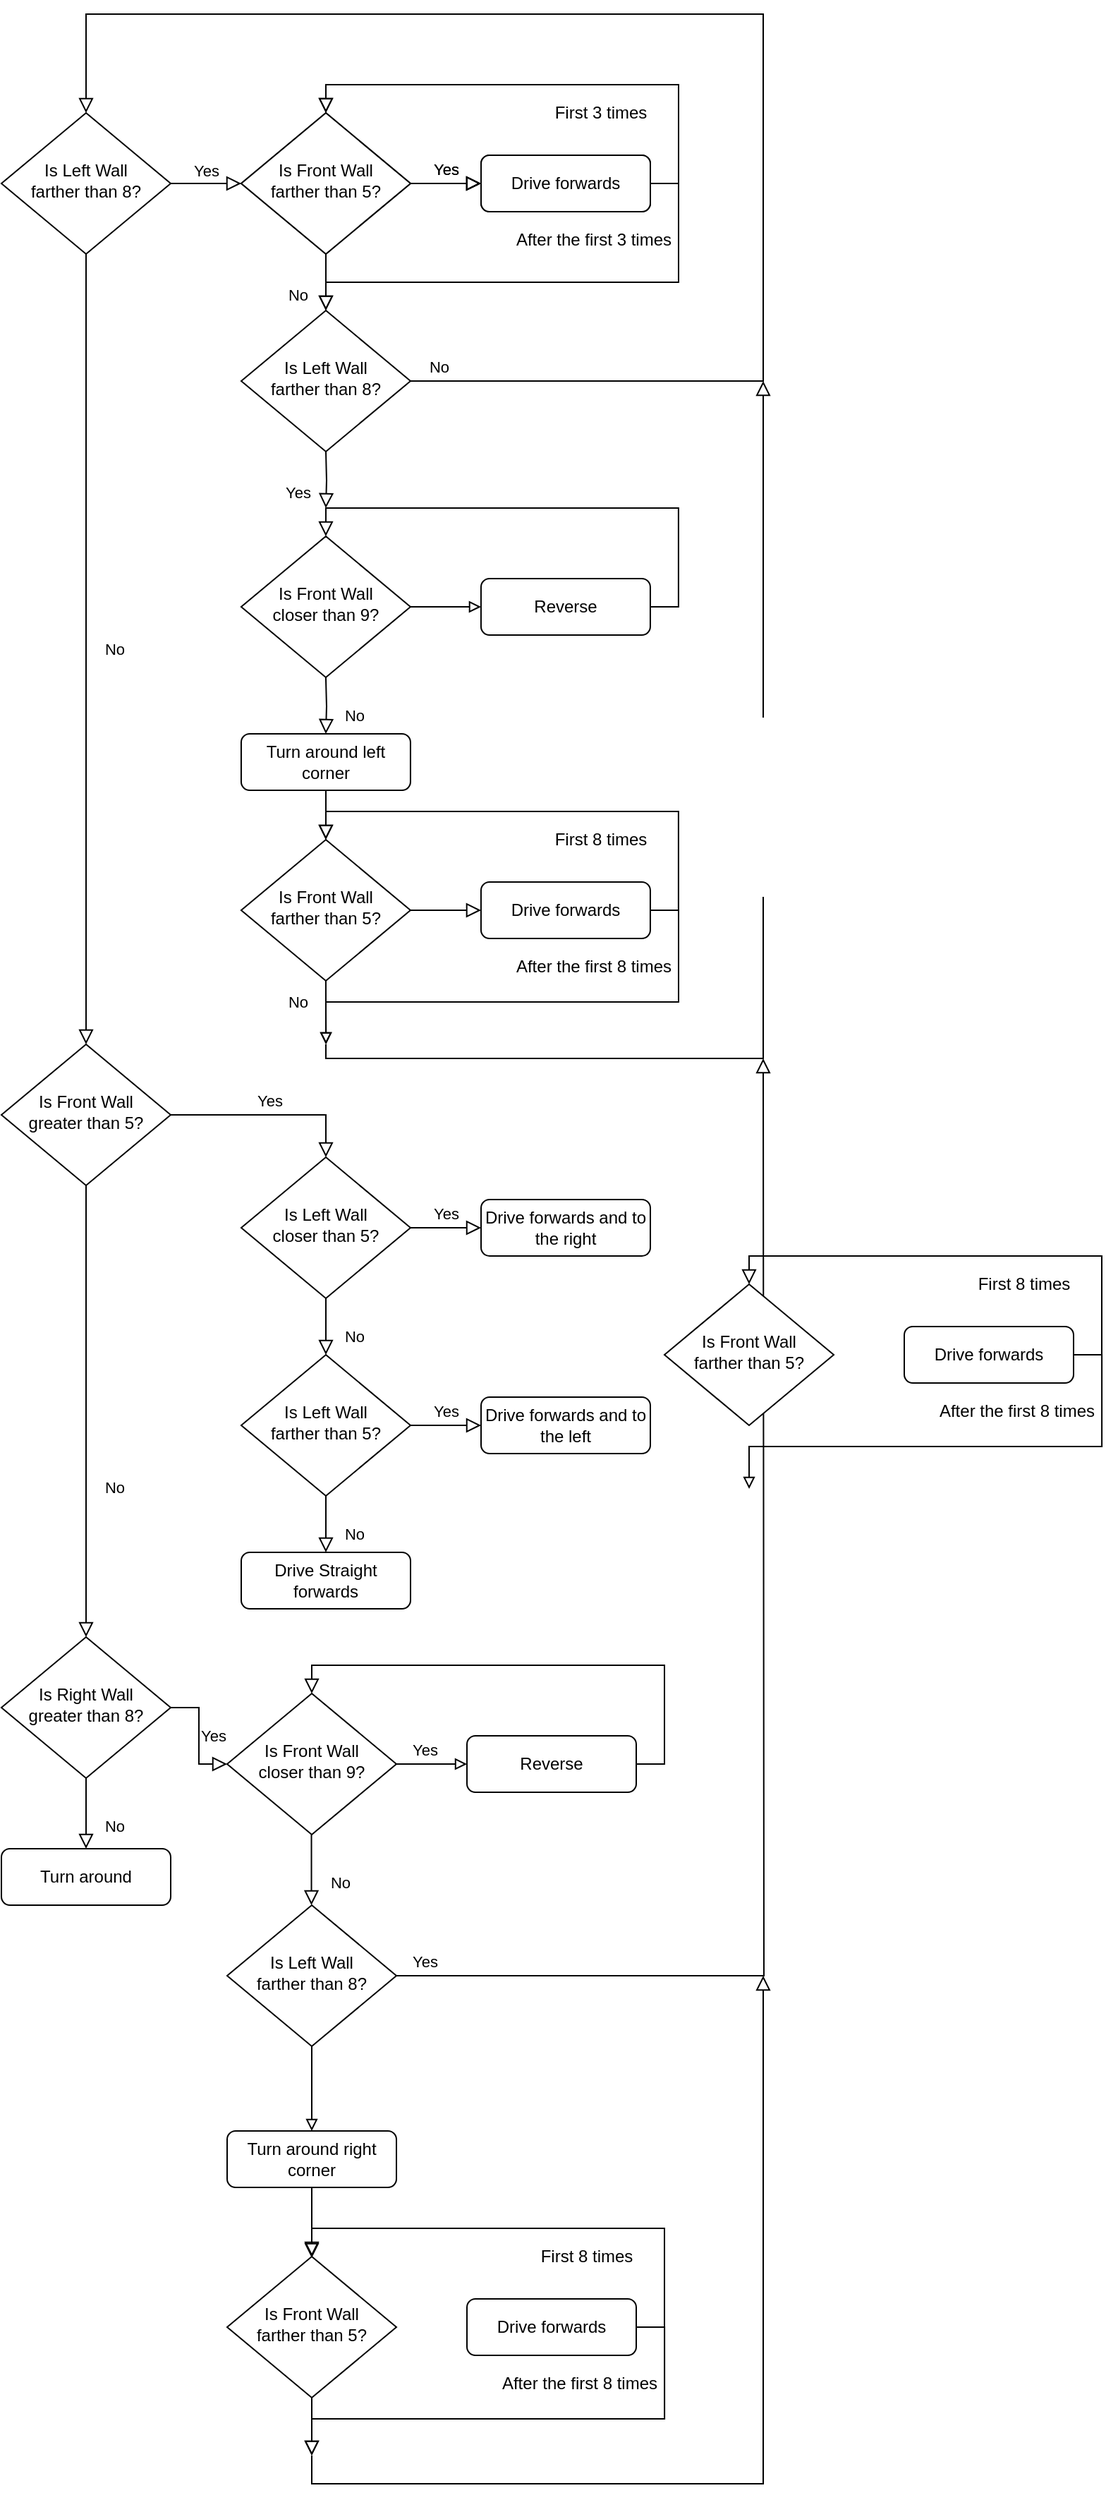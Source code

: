 <mxfile version="13.10.3" type="github">
  <diagram id="C5RBs43oDa-KdzZeNtuy" name="Page-1">
    <mxGraphModel dx="2370" dy="1333" grid="1" gridSize="10" guides="1" tooltips="1" connect="1" arrows="1" fold="1" page="1" pageScale="1" pageWidth="827" pageHeight="1169" math="0" shadow="0">
      <root>
        <mxCell id="WIyWlLk6GJQsqaUBKTNV-0" />
        <mxCell id="WIyWlLk6GJQsqaUBKTNV-1" parent="WIyWlLk6GJQsqaUBKTNV-0" />
        <mxCell id="WIyWlLk6GJQsqaUBKTNV-4" value="No" style="rounded=0;html=1;jettySize=auto;orthogonalLoop=1;fontSize=11;endArrow=block;endFill=0;endSize=8;strokeWidth=1;shadow=0;labelBackgroundColor=none;edgeStyle=orthogonalEdgeStyle;" parent="WIyWlLk6GJQsqaUBKTNV-1" source="WIyWlLk6GJQsqaUBKTNV-6" target="WIyWlLk6GJQsqaUBKTNV-10" edge="1">
          <mxGeometry y="20" relative="1" as="geometry">
            <mxPoint as="offset" />
          </mxGeometry>
        </mxCell>
        <mxCell id="WIyWlLk6GJQsqaUBKTNV-5" value="Yes" style="edgeStyle=orthogonalEdgeStyle;rounded=0;html=1;jettySize=auto;orthogonalLoop=1;fontSize=11;endArrow=block;endFill=0;endSize=8;strokeWidth=1;shadow=0;labelBackgroundColor=none;" parent="WIyWlLk6GJQsqaUBKTNV-1" source="WIyWlLk6GJQsqaUBKTNV-6" edge="1">
          <mxGeometry y="10" relative="1" as="geometry">
            <mxPoint as="offset" />
            <mxPoint x="190" y="140.0" as="targetPoint" />
          </mxGeometry>
        </mxCell>
        <mxCell id="WIyWlLk6GJQsqaUBKTNV-6" value="Is Left Wall&lt;br&gt;farther than 8?" style="rhombus;whiteSpace=wrap;html=1;shadow=0;fontFamily=Helvetica;fontSize=12;align=center;strokeWidth=1;spacing=6;spacingTop=-4;" parent="WIyWlLk6GJQsqaUBKTNV-1" vertex="1">
          <mxGeometry x="20" y="90" width="120" height="100" as="geometry" />
        </mxCell>
        <mxCell id="WIyWlLk6GJQsqaUBKTNV-8" value="No" style="rounded=0;html=1;jettySize=auto;orthogonalLoop=1;fontSize=11;endArrow=block;endFill=0;endSize=8;strokeWidth=1;shadow=0;labelBackgroundColor=none;edgeStyle=orthogonalEdgeStyle;entryX=0.5;entryY=0;entryDx=0;entryDy=0;" parent="WIyWlLk6GJQsqaUBKTNV-1" source="WIyWlLk6GJQsqaUBKTNV-10" target="MgYLx28Nqux-cEDQavax-7" edge="1">
          <mxGeometry x="0.333" y="20" relative="1" as="geometry">
            <mxPoint as="offset" />
            <mxPoint x="80" y="890" as="targetPoint" />
          </mxGeometry>
        </mxCell>
        <mxCell id="WIyWlLk6GJQsqaUBKTNV-9" value="Yes" style="edgeStyle=orthogonalEdgeStyle;rounded=0;html=1;jettySize=auto;orthogonalLoop=1;fontSize=11;endArrow=block;endFill=0;endSize=8;strokeWidth=1;shadow=0;labelBackgroundColor=none;entryX=0.5;entryY=0;entryDx=0;entryDy=0;" parent="WIyWlLk6GJQsqaUBKTNV-1" source="WIyWlLk6GJQsqaUBKTNV-10" target="MgYLx28Nqux-cEDQavax-15" edge="1">
          <mxGeometry y="10" relative="1" as="geometry">
            <mxPoint as="offset" />
            <mxPoint x="190" y="800.0" as="targetPoint" />
          </mxGeometry>
        </mxCell>
        <mxCell id="WIyWlLk6GJQsqaUBKTNV-10" value="Is Front Wall&lt;br&gt;greater than 5?" style="rhombus;whiteSpace=wrap;html=1;shadow=0;fontFamily=Helvetica;fontSize=12;align=center;strokeWidth=1;spacing=6;spacingTop=-4;" parent="WIyWlLk6GJQsqaUBKTNV-1" vertex="1">
          <mxGeometry x="20" y="750" width="120" height="100" as="geometry" />
        </mxCell>
        <mxCell id="MgYLx28Nqux-cEDQavax-5" value="No" style="rounded=0;html=1;jettySize=auto;orthogonalLoop=1;fontSize=11;endArrow=block;endFill=0;endSize=8;strokeWidth=1;shadow=0;labelBackgroundColor=none;edgeStyle=orthogonalEdgeStyle;entryX=0.5;entryY=0;entryDx=0;entryDy=0;" edge="1" parent="WIyWlLk6GJQsqaUBKTNV-1" source="MgYLx28Nqux-cEDQavax-7" target="MgYLx28Nqux-cEDQavax-12">
          <mxGeometry x="0.333" y="20" relative="1" as="geometry">
            <mxPoint as="offset" />
            <mxPoint x="-240" y="1100" as="targetPoint" />
          </mxGeometry>
        </mxCell>
        <mxCell id="MgYLx28Nqux-cEDQavax-6" value="Yes" style="edgeStyle=orthogonalEdgeStyle;rounded=0;html=1;jettySize=auto;orthogonalLoop=1;fontSize=11;endArrow=block;endFill=0;endSize=8;strokeWidth=1;shadow=0;labelBackgroundColor=none;entryX=0;entryY=0.5;entryDx=0;entryDy=0;" edge="1" parent="WIyWlLk6GJQsqaUBKTNV-1" source="MgYLx28Nqux-cEDQavax-7" target="MgYLx28Nqux-cEDQavax-96">
          <mxGeometry y="10" relative="1" as="geometry">
            <mxPoint as="offset" />
            <mxPoint x="180" y="1220.0" as="targetPoint" />
          </mxGeometry>
        </mxCell>
        <mxCell id="MgYLx28Nqux-cEDQavax-7" value="Is Right Wall&lt;br&gt;greater than 8?" style="rhombus;whiteSpace=wrap;html=1;shadow=0;fontFamily=Helvetica;fontSize=12;align=center;strokeWidth=1;spacing=6;spacingTop=-4;" vertex="1" parent="WIyWlLk6GJQsqaUBKTNV-1">
          <mxGeometry x="20" y="1170" width="120" height="100" as="geometry" />
        </mxCell>
        <mxCell id="MgYLx28Nqux-cEDQavax-12" value="Turn around" style="rounded=1;whiteSpace=wrap;html=1;fontSize=12;glass=0;strokeWidth=1;shadow=0;" vertex="1" parent="WIyWlLk6GJQsqaUBKTNV-1">
          <mxGeometry x="20" y="1320" width="120" height="40" as="geometry" />
        </mxCell>
        <mxCell id="MgYLx28Nqux-cEDQavax-13" value="No" style="rounded=0;html=1;jettySize=auto;orthogonalLoop=1;fontSize=11;endArrow=block;endFill=0;endSize=8;strokeWidth=1;shadow=0;labelBackgroundColor=none;edgeStyle=orthogonalEdgeStyle;" edge="1" parent="WIyWlLk6GJQsqaUBKTNV-1" source="MgYLx28Nqux-cEDQavax-15">
          <mxGeometry x="0.333" y="20" relative="1" as="geometry">
            <mxPoint as="offset" />
            <mxPoint x="250" y="970" as="targetPoint" />
          </mxGeometry>
        </mxCell>
        <mxCell id="MgYLx28Nqux-cEDQavax-14" value="Yes" style="edgeStyle=orthogonalEdgeStyle;rounded=0;html=1;jettySize=auto;orthogonalLoop=1;fontSize=11;endArrow=block;endFill=0;endSize=8;strokeWidth=1;shadow=0;labelBackgroundColor=none;" edge="1" parent="WIyWlLk6GJQsqaUBKTNV-1" source="MgYLx28Nqux-cEDQavax-15" target="MgYLx28Nqux-cEDQavax-16">
          <mxGeometry y="10" relative="1" as="geometry">
            <mxPoint as="offset" />
          </mxGeometry>
        </mxCell>
        <mxCell id="MgYLx28Nqux-cEDQavax-15" value="Is Left Wall&lt;br&gt;closer than 5?" style="rhombus;whiteSpace=wrap;html=1;shadow=0;fontFamily=Helvetica;fontSize=12;align=center;strokeWidth=1;spacing=6;spacingTop=-4;" vertex="1" parent="WIyWlLk6GJQsqaUBKTNV-1">
          <mxGeometry x="190" y="830" width="120" height="100" as="geometry" />
        </mxCell>
        <mxCell id="MgYLx28Nqux-cEDQavax-16" value="Drive forwards and to the right" style="rounded=1;whiteSpace=wrap;html=1;fontSize=12;glass=0;strokeWidth=1;shadow=0;" vertex="1" parent="WIyWlLk6GJQsqaUBKTNV-1">
          <mxGeometry x="360" y="860" width="120" height="40" as="geometry" />
        </mxCell>
        <mxCell id="MgYLx28Nqux-cEDQavax-19" value="No" style="rounded=0;html=1;jettySize=auto;orthogonalLoop=1;fontSize=11;endArrow=block;endFill=0;endSize=8;strokeWidth=1;shadow=0;labelBackgroundColor=none;edgeStyle=orthogonalEdgeStyle;" edge="1" parent="WIyWlLk6GJQsqaUBKTNV-1" source="MgYLx28Nqux-cEDQavax-21">
          <mxGeometry x="0.333" y="20" relative="1" as="geometry">
            <mxPoint as="offset" />
            <mxPoint x="250" y="1110" as="targetPoint" />
          </mxGeometry>
        </mxCell>
        <mxCell id="MgYLx28Nqux-cEDQavax-20" value="Yes" style="edgeStyle=orthogonalEdgeStyle;rounded=0;html=1;jettySize=auto;orthogonalLoop=1;fontSize=11;endArrow=block;endFill=0;endSize=8;strokeWidth=1;shadow=0;labelBackgroundColor=none;" edge="1" parent="WIyWlLk6GJQsqaUBKTNV-1" source="MgYLx28Nqux-cEDQavax-21" target="MgYLx28Nqux-cEDQavax-22">
          <mxGeometry y="10" relative="1" as="geometry">
            <mxPoint as="offset" />
          </mxGeometry>
        </mxCell>
        <mxCell id="MgYLx28Nqux-cEDQavax-21" value="Is Left Wall&lt;br&gt;farther than 5?" style="rhombus;whiteSpace=wrap;html=1;shadow=0;fontFamily=Helvetica;fontSize=12;align=center;strokeWidth=1;spacing=6;spacingTop=-4;" vertex="1" parent="WIyWlLk6GJQsqaUBKTNV-1">
          <mxGeometry x="190" y="970" width="120" height="100" as="geometry" />
        </mxCell>
        <mxCell id="MgYLx28Nqux-cEDQavax-22" value="Drive forwards and to the left" style="rounded=1;whiteSpace=wrap;html=1;fontSize=12;glass=0;strokeWidth=1;shadow=0;" vertex="1" parent="WIyWlLk6GJQsqaUBKTNV-1">
          <mxGeometry x="360" y="1000" width="120" height="40" as="geometry" />
        </mxCell>
        <mxCell id="MgYLx28Nqux-cEDQavax-48" value="Drive Straight forwards" style="rounded=1;whiteSpace=wrap;html=1;fontSize=12;glass=0;strokeWidth=1;shadow=0;" vertex="1" parent="WIyWlLk6GJQsqaUBKTNV-1">
          <mxGeometry x="190" y="1110" width="120" height="40" as="geometry" />
        </mxCell>
        <mxCell id="MgYLx28Nqux-cEDQavax-49" value="No" style="rounded=0;html=1;jettySize=auto;orthogonalLoop=1;fontSize=11;endArrow=block;endFill=0;endSize=8;strokeWidth=1;shadow=0;labelBackgroundColor=none;edgeStyle=orthogonalEdgeStyle;" edge="1" parent="WIyWlLk6GJQsqaUBKTNV-1" source="MgYLx28Nqux-cEDQavax-51">
          <mxGeometry x="0.5" y="-20" relative="1" as="geometry">
            <mxPoint as="offset" />
            <mxPoint x="250" y="230" as="targetPoint" />
          </mxGeometry>
        </mxCell>
        <mxCell id="MgYLx28Nqux-cEDQavax-50" value="Yes" style="edgeStyle=orthogonalEdgeStyle;rounded=0;html=1;jettySize=auto;orthogonalLoop=1;fontSize=11;endArrow=block;endFill=0;endSize=8;strokeWidth=1;shadow=0;labelBackgroundColor=none;" edge="1" parent="WIyWlLk6GJQsqaUBKTNV-1" source="MgYLx28Nqux-cEDQavax-51" target="MgYLx28Nqux-cEDQavax-52">
          <mxGeometry y="10" relative="1" as="geometry">
            <mxPoint as="offset" />
          </mxGeometry>
        </mxCell>
        <mxCell id="MgYLx28Nqux-cEDQavax-51" value="Is Front Wall&lt;br&gt;farther than 5?" style="rhombus;whiteSpace=wrap;html=1;shadow=0;fontFamily=Helvetica;fontSize=12;align=center;strokeWidth=1;spacing=6;spacingTop=-4;" vertex="1" parent="WIyWlLk6GJQsqaUBKTNV-1">
          <mxGeometry x="190" y="90" width="120" height="100" as="geometry" />
        </mxCell>
        <mxCell id="MgYLx28Nqux-cEDQavax-53" style="edgeStyle=orthogonalEdgeStyle;rounded=0;orthogonalLoop=1;jettySize=auto;html=1;exitX=1;exitY=0.5;exitDx=0;exitDy=0;entryX=0.5;entryY=0;entryDx=0;entryDy=0;shadow=0;strokeWidth=1;labelBackgroundColor=none;endFill=0;endArrow=block;endSize=8;" edge="1" parent="WIyWlLk6GJQsqaUBKTNV-1" source="MgYLx28Nqux-cEDQavax-52" target="MgYLx28Nqux-cEDQavax-51">
          <mxGeometry relative="1" as="geometry">
            <Array as="points">
              <mxPoint x="500" y="140" />
              <mxPoint x="500" y="70" />
              <mxPoint x="250" y="70" />
            </Array>
          </mxGeometry>
        </mxCell>
        <mxCell id="MgYLx28Nqux-cEDQavax-56" style="edgeStyle=orthogonalEdgeStyle;rounded=0;orthogonalLoop=1;jettySize=auto;html=1;shadow=0;strokeWidth=1;labelBackgroundColor=none;endFill=0;endArrow=block;endSize=8;" edge="1" parent="WIyWlLk6GJQsqaUBKTNV-1" source="MgYLx28Nqux-cEDQavax-52">
          <mxGeometry relative="1" as="geometry">
            <mxPoint x="250" y="230" as="targetPoint" />
            <Array as="points">
              <mxPoint x="500" y="140" />
              <mxPoint x="500" y="210" />
              <mxPoint x="250" y="210" />
            </Array>
          </mxGeometry>
        </mxCell>
        <mxCell id="MgYLx28Nqux-cEDQavax-52" value="Drive forwards" style="rounded=1;whiteSpace=wrap;html=1;fontSize=12;glass=0;strokeWidth=1;shadow=0;" vertex="1" parent="WIyWlLk6GJQsqaUBKTNV-1">
          <mxGeometry x="360" y="120" width="120" height="40" as="geometry" />
        </mxCell>
        <mxCell id="MgYLx28Nqux-cEDQavax-57" value="Is Front Wall&lt;br&gt;farther than 5?" style="rhombus;whiteSpace=wrap;html=1;shadow=0;fontFamily=Helvetica;fontSize=12;align=center;strokeWidth=1;spacing=6;spacingTop=-4;" vertex="1" parent="WIyWlLk6GJQsqaUBKTNV-1">
          <mxGeometry x="190" y="90" width="120" height="100" as="geometry" />
        </mxCell>
        <mxCell id="MgYLx28Nqux-cEDQavax-58" style="edgeStyle=orthogonalEdgeStyle;rounded=0;orthogonalLoop=1;jettySize=auto;html=1;exitX=1;exitY=0.5;exitDx=0;exitDy=0;entryX=0.5;entryY=0;entryDx=0;entryDy=0;endArrow=block;endFill=0;shadow=0;strokeWidth=1;labelBackgroundColor=none;endSize=8;" edge="1" source="MgYLx28Nqux-cEDQavax-59" target="MgYLx28Nqux-cEDQavax-57" parent="WIyWlLk6GJQsqaUBKTNV-1">
          <mxGeometry relative="1" as="geometry">
            <Array as="points">
              <mxPoint x="500" y="140" />
              <mxPoint x="500" y="70" />
              <mxPoint x="250" y="70" />
            </Array>
          </mxGeometry>
        </mxCell>
        <mxCell id="MgYLx28Nqux-cEDQavax-59" value="Drive forwards" style="rounded=1;whiteSpace=wrap;html=1;fontSize=12;glass=0;strokeWidth=1;shadow=0;" vertex="1" parent="WIyWlLk6GJQsqaUBKTNV-1">
          <mxGeometry x="360" y="120" width="120" height="40" as="geometry" />
        </mxCell>
        <mxCell id="MgYLx28Nqux-cEDQavax-60" value="First 3 times" style="text;html=1;strokeColor=none;fillColor=none;align=center;verticalAlign=middle;whiteSpace=wrap;rounded=0;" vertex="1" parent="WIyWlLk6GJQsqaUBKTNV-1">
          <mxGeometry x="390" y="80" width="109.97" height="20" as="geometry" />
        </mxCell>
        <mxCell id="MgYLx28Nqux-cEDQavax-62" value="No" style="rounded=0;html=1;jettySize=auto;orthogonalLoop=1;fontSize=11;endArrow=block;endFill=0;endSize=8;strokeWidth=1;shadow=0;labelBackgroundColor=none;edgeStyle=orthogonalEdgeStyle;" edge="1" parent="WIyWlLk6GJQsqaUBKTNV-1">
          <mxGeometry x="0.333" y="20" relative="1" as="geometry">
            <mxPoint as="offset" />
            <mxPoint x="249.97" y="530.0" as="targetPoint" />
            <mxPoint x="249.97" y="490.0" as="sourcePoint" />
          </mxGeometry>
        </mxCell>
        <mxCell id="MgYLx28Nqux-cEDQavax-68" style="edgeStyle=orthogonalEdgeStyle;rounded=0;sketch=0;orthogonalLoop=1;jettySize=auto;html=1;exitX=1;exitY=0.5;exitDx=0;exitDy=0;entryX=0;entryY=0.5;entryDx=0;entryDy=0;endArrow=block;endFill=0;" edge="1" parent="WIyWlLk6GJQsqaUBKTNV-1" source="MgYLx28Nqux-cEDQavax-63" target="MgYLx28Nqux-cEDQavax-65">
          <mxGeometry relative="1" as="geometry" />
        </mxCell>
        <mxCell id="MgYLx28Nqux-cEDQavax-63" value="Is Front Wall&lt;br&gt;closer than 9?" style="rhombus;whiteSpace=wrap;html=1;shadow=0;fontFamily=Helvetica;fontSize=12;align=center;strokeWidth=1;spacing=6;spacingTop=-4;" vertex="1" parent="WIyWlLk6GJQsqaUBKTNV-1">
          <mxGeometry x="189.97" y="390" width="120" height="100" as="geometry" />
        </mxCell>
        <mxCell id="MgYLx28Nqux-cEDQavax-64" style="edgeStyle=orthogonalEdgeStyle;rounded=0;orthogonalLoop=1;jettySize=auto;html=1;exitX=1;exitY=0.5;exitDx=0;exitDy=0;entryX=0.5;entryY=0;entryDx=0;entryDy=0;shadow=0;strokeWidth=1;labelBackgroundColor=none;endFill=0;endArrow=block;endSize=8;" edge="1" parent="WIyWlLk6GJQsqaUBKTNV-1" source="MgYLx28Nqux-cEDQavax-65" target="MgYLx28Nqux-cEDQavax-63">
          <mxGeometry relative="1" as="geometry">
            <Array as="points">
              <mxPoint x="499.97" y="440" />
              <mxPoint x="499.97" y="370" />
              <mxPoint x="249.97" y="370" />
            </Array>
          </mxGeometry>
        </mxCell>
        <mxCell id="MgYLx28Nqux-cEDQavax-65" value="Reverse" style="rounded=1;whiteSpace=wrap;html=1;fontSize=12;glass=0;strokeWidth=1;shadow=0;" vertex="1" parent="WIyWlLk6GJQsqaUBKTNV-1">
          <mxGeometry x="359.97" y="420" width="120" height="40" as="geometry" />
        </mxCell>
        <mxCell id="MgYLx28Nqux-cEDQavax-71" value="Yes" style="rounded=0;html=1;jettySize=auto;orthogonalLoop=1;fontSize=11;endArrow=block;endFill=0;endSize=8;strokeWidth=1;shadow=0;labelBackgroundColor=none;edgeStyle=orthogonalEdgeStyle;" edge="1" parent="WIyWlLk6GJQsqaUBKTNV-1">
          <mxGeometry x="0.5" y="-20" relative="1" as="geometry">
            <mxPoint as="offset" />
            <mxPoint x="250" y="370.0" as="targetPoint" />
            <mxPoint x="250" y="330.0" as="sourcePoint" />
          </mxGeometry>
        </mxCell>
        <mxCell id="MgYLx28Nqux-cEDQavax-72" value="No" style="edgeStyle=orthogonalEdgeStyle;rounded=0;html=1;jettySize=auto;orthogonalLoop=1;fontSize=11;endArrow=block;endFill=0;endSize=8;strokeWidth=1;shadow=0;labelBackgroundColor=none;entryX=0.5;entryY=0;entryDx=0;entryDy=0;" edge="1" parent="WIyWlLk6GJQsqaUBKTNV-1" target="WIyWlLk6GJQsqaUBKTNV-6">
          <mxGeometry x="-0.962" y="10" relative="1" as="geometry">
            <mxPoint as="offset" />
            <mxPoint x="310" y="280.0" as="sourcePoint" />
            <mxPoint x="360" y="280.0" as="targetPoint" />
            <Array as="points">
              <mxPoint x="560" y="280" />
              <mxPoint x="560" y="20" />
              <mxPoint x="80" y="20" />
            </Array>
          </mxGeometry>
        </mxCell>
        <mxCell id="MgYLx28Nqux-cEDQavax-73" value="Is Left Wall&lt;br&gt;farther than 8?" style="rhombus;whiteSpace=wrap;html=1;shadow=0;fontFamily=Helvetica;fontSize=12;align=center;strokeWidth=1;spacing=6;spacingTop=-4;" vertex="1" parent="WIyWlLk6GJQsqaUBKTNV-1">
          <mxGeometry x="190" y="230" width="120" height="100" as="geometry" />
        </mxCell>
        <mxCell id="MgYLx28Nqux-cEDQavax-74" value="After the first 3 times" style="text;html=1;strokeColor=none;fillColor=none;align=center;verticalAlign=middle;whiteSpace=wrap;rounded=0;" vertex="1" parent="WIyWlLk6GJQsqaUBKTNV-1">
          <mxGeometry x="380" y="170" width="119.97" height="20" as="geometry" />
        </mxCell>
        <mxCell id="MgYLx28Nqux-cEDQavax-87" style="edgeStyle=orthogonalEdgeStyle;rounded=0;orthogonalLoop=1;jettySize=auto;html=1;entryX=0.5;entryY=0;entryDx=0;entryDy=0;endArrow=block;endFill=0;shadow=0;strokeWidth=1;labelBackgroundColor=none;endSize=8;" edge="1" parent="WIyWlLk6GJQsqaUBKTNV-1" source="MgYLx28Nqux-cEDQavax-75" target="MgYLx28Nqux-cEDQavax-77">
          <mxGeometry relative="1" as="geometry" />
        </mxCell>
        <mxCell id="MgYLx28Nqux-cEDQavax-75" value="&lt;span&gt;Turn around left corner&lt;/span&gt;" style="rounded=1;whiteSpace=wrap;html=1;fontSize=12;glass=0;strokeWidth=1;shadow=0;" vertex="1" parent="WIyWlLk6GJQsqaUBKTNV-1">
          <mxGeometry x="189.97" y="530" width="120" height="40" as="geometry" />
        </mxCell>
        <mxCell id="MgYLx28Nqux-cEDQavax-76" value="No" style="edgeStyle=orthogonalEdgeStyle;rounded=0;html=1;jettySize=auto;orthogonalLoop=1;fontSize=11;endArrow=block;endFill=0;endSize=8;strokeWidth=1;shadow=0;labelBackgroundColor=none;" edge="1" parent="WIyWlLk6GJQsqaUBKTNV-1" source="MgYLx28Nqux-cEDQavax-77" target="MgYLx28Nqux-cEDQavax-79">
          <mxGeometry x="-1" y="-103" relative="1" as="geometry">
            <mxPoint x="-80" y="-38" as="offset" />
          </mxGeometry>
        </mxCell>
        <mxCell id="MgYLx28Nqux-cEDQavax-91" style="edgeStyle=orthogonalEdgeStyle;rounded=0;sketch=0;orthogonalLoop=1;jettySize=auto;html=1;exitX=0.5;exitY=1;exitDx=0;exitDy=0;endArrow=block;endFill=0;" edge="1" parent="WIyWlLk6GJQsqaUBKTNV-1" source="MgYLx28Nqux-cEDQavax-77">
          <mxGeometry relative="1" as="geometry">
            <mxPoint x="250.143" y="750" as="targetPoint" />
          </mxGeometry>
        </mxCell>
        <mxCell id="MgYLx28Nqux-cEDQavax-77" value="Is Front Wall&lt;br&gt;farther than 5?" style="rhombus;whiteSpace=wrap;html=1;shadow=0;fontFamily=Helvetica;fontSize=12;align=center;strokeWidth=1;spacing=6;spacingTop=-4;" vertex="1" parent="WIyWlLk6GJQsqaUBKTNV-1">
          <mxGeometry x="189.97" y="605" width="120" height="100" as="geometry" />
        </mxCell>
        <mxCell id="MgYLx28Nqux-cEDQavax-78" style="edgeStyle=orthogonalEdgeStyle;rounded=0;orthogonalLoop=1;jettySize=auto;html=1;exitX=1;exitY=0.5;exitDx=0;exitDy=0;entryX=0.5;entryY=0;entryDx=0;entryDy=0;shadow=0;strokeWidth=1;labelBackgroundColor=none;endFill=0;endArrow=block;endSize=8;" edge="1" parent="WIyWlLk6GJQsqaUBKTNV-1" source="MgYLx28Nqux-cEDQavax-79" target="MgYLx28Nqux-cEDQavax-77">
          <mxGeometry relative="1" as="geometry">
            <Array as="points">
              <mxPoint x="499.97" y="655" />
              <mxPoint x="499.97" y="585" />
              <mxPoint x="249.97" y="585" />
            </Array>
          </mxGeometry>
        </mxCell>
        <mxCell id="MgYLx28Nqux-cEDQavax-88" style="edgeStyle=orthogonalEdgeStyle;rounded=0;sketch=0;orthogonalLoop=1;jettySize=auto;html=1;exitX=1;exitY=0.5;exitDx=0;exitDy=0;endArrow=block;endFill=0;" edge="1" parent="WIyWlLk6GJQsqaUBKTNV-1" source="MgYLx28Nqux-cEDQavax-79">
          <mxGeometry relative="1" as="geometry">
            <mxPoint x="250" y="750" as="targetPoint" />
            <Array as="points">
              <mxPoint x="500" y="655" />
              <mxPoint x="500" y="720" />
              <mxPoint x="250" y="720" />
            </Array>
          </mxGeometry>
        </mxCell>
        <mxCell id="MgYLx28Nqux-cEDQavax-79" value="Drive forwards" style="rounded=1;whiteSpace=wrap;html=1;fontSize=12;glass=0;strokeWidth=1;shadow=0;" vertex="1" parent="WIyWlLk6GJQsqaUBKTNV-1">
          <mxGeometry x="359.97" y="635" width="120" height="40" as="geometry" />
        </mxCell>
        <mxCell id="MgYLx28Nqux-cEDQavax-83" value="First 8 times" style="text;html=1;strokeColor=none;fillColor=none;align=center;verticalAlign=middle;whiteSpace=wrap;rounded=0;" vertex="1" parent="WIyWlLk6GJQsqaUBKTNV-1">
          <mxGeometry x="389.97" y="595" width="109.97" height="20" as="geometry" />
        </mxCell>
        <mxCell id="MgYLx28Nqux-cEDQavax-84" value="After the first 8 times" style="text;html=1;strokeColor=none;fillColor=none;align=center;verticalAlign=middle;whiteSpace=wrap;rounded=0;" vertex="1" parent="WIyWlLk6GJQsqaUBKTNV-1">
          <mxGeometry x="379.97" y="685" width="119.97" height="20" as="geometry" />
        </mxCell>
        <mxCell id="MgYLx28Nqux-cEDQavax-90" value="" style="edgeStyle=segmentEdgeStyle;endArrow=block;html=1;rounded=0;shadow=0;strokeWidth=1;labelBackgroundColor=none;endFill=0;endSize=8;" edge="1" parent="WIyWlLk6GJQsqaUBKTNV-1">
          <mxGeometry width="50" height="50" relative="1" as="geometry">
            <mxPoint x="250" y="750" as="sourcePoint" />
            <mxPoint x="560" y="280" as="targetPoint" />
            <Array as="points">
              <mxPoint x="560" y="760" />
            </Array>
          </mxGeometry>
        </mxCell>
        <mxCell id="MgYLx28Nqux-cEDQavax-95" style="edgeStyle=orthogonalEdgeStyle;rounded=0;sketch=0;orthogonalLoop=1;jettySize=auto;html=1;exitX=1;exitY=0.5;exitDx=0;exitDy=0;entryX=0;entryY=0.5;entryDx=0;entryDy=0;endArrow=block;endFill=0;" edge="1" parent="WIyWlLk6GJQsqaUBKTNV-1" source="MgYLx28Nqux-cEDQavax-96" target="MgYLx28Nqux-cEDQavax-98">
          <mxGeometry relative="1" as="geometry" />
        </mxCell>
        <mxCell id="MgYLx28Nqux-cEDQavax-96" value="Is Front Wall&lt;br&gt;closer than 9?" style="rhombus;whiteSpace=wrap;html=1;shadow=0;fontFamily=Helvetica;fontSize=12;align=center;strokeWidth=1;spacing=6;spacingTop=-4;" vertex="1" parent="WIyWlLk6GJQsqaUBKTNV-1">
          <mxGeometry x="180" y="1210" width="120" height="100" as="geometry" />
        </mxCell>
        <mxCell id="MgYLx28Nqux-cEDQavax-97" style="edgeStyle=orthogonalEdgeStyle;rounded=0;orthogonalLoop=1;jettySize=auto;html=1;exitX=1;exitY=0.5;exitDx=0;exitDy=0;entryX=0.5;entryY=0;entryDx=0;entryDy=0;shadow=0;strokeWidth=1;labelBackgroundColor=none;endFill=0;endArrow=block;endSize=8;" edge="1" parent="WIyWlLk6GJQsqaUBKTNV-1" source="MgYLx28Nqux-cEDQavax-98" target="MgYLx28Nqux-cEDQavax-96">
          <mxGeometry relative="1" as="geometry">
            <Array as="points">
              <mxPoint x="490" y="1260" />
              <mxPoint x="490" y="1190" />
              <mxPoint x="240" y="1190" />
            </Array>
          </mxGeometry>
        </mxCell>
        <mxCell id="MgYLx28Nqux-cEDQavax-98" value="Reverse" style="rounded=1;whiteSpace=wrap;html=1;fontSize=12;glass=0;strokeWidth=1;shadow=0;" vertex="1" parent="WIyWlLk6GJQsqaUBKTNV-1">
          <mxGeometry x="350" y="1240" width="120" height="40" as="geometry" />
        </mxCell>
        <mxCell id="MgYLx28Nqux-cEDQavax-100" value="Yes" style="edgeStyle=orthogonalEdgeStyle;rounded=0;html=1;jettySize=auto;orthogonalLoop=1;fontSize=11;endArrow=block;endFill=0;endSize=8;strokeWidth=1;shadow=0;labelBackgroundColor=none;" edge="1" parent="WIyWlLk6GJQsqaUBKTNV-1" source="MgYLx28Nqux-cEDQavax-51" target="MgYLx28Nqux-cEDQavax-52">
          <mxGeometry y="10" relative="1" as="geometry">
            <mxPoint as="offset" />
            <mxPoint x="310" y="140" as="sourcePoint" />
            <mxPoint x="360" y="140" as="targetPoint" />
            <Array as="points">
              <mxPoint x="320" y="140" />
              <mxPoint x="320" y="140" />
            </Array>
          </mxGeometry>
        </mxCell>
        <mxCell id="MgYLx28Nqux-cEDQavax-101" value="Yes" style="edgeStyle=orthogonalEdgeStyle;rounded=0;html=1;jettySize=auto;orthogonalLoop=1;fontSize=11;endArrow=block;endFill=0;endSize=8;strokeWidth=1;shadow=0;labelBackgroundColor=none;" edge="1" parent="WIyWlLk6GJQsqaUBKTNV-1" source="MgYLx28Nqux-cEDQavax-51" target="MgYLx28Nqux-cEDQavax-52">
          <mxGeometry x="-0.6" y="-1110" relative="1" as="geometry">
            <mxPoint as="offset" />
            <mxPoint x="310.0" y="140.0" as="sourcePoint" />
            <mxPoint x="360" y="140.0" as="targetPoint" />
            <Array as="points">
              <mxPoint x="330" y="140" />
              <mxPoint x="330" y="140" />
            </Array>
          </mxGeometry>
        </mxCell>
        <mxCell id="MgYLx28Nqux-cEDQavax-102" value="No" style="rounded=0;html=1;jettySize=auto;orthogonalLoop=1;fontSize=11;endArrow=block;endFill=0;endSize=8;strokeWidth=1;shadow=0;labelBackgroundColor=none;edgeStyle=orthogonalEdgeStyle;entryX=0.5;entryY=0;entryDx=0;entryDy=0;" edge="1" parent="WIyWlLk6GJQsqaUBKTNV-1">
          <mxGeometry x="0.333" y="20" relative="1" as="geometry">
            <mxPoint as="offset" />
            <mxPoint x="239.76" y="1360" as="targetPoint" />
            <mxPoint x="239.76" y="1310" as="sourcePoint" />
          </mxGeometry>
        </mxCell>
        <mxCell id="MgYLx28Nqux-cEDQavax-103" value="Yes" style="edgeStyle=orthogonalEdgeStyle;rounded=0;html=1;jettySize=auto;orthogonalLoop=1;fontSize=11;endArrow=block;endFill=0;endSize=8;strokeWidth=1;shadow=0;labelBackgroundColor=none;" edge="1" parent="WIyWlLk6GJQsqaUBKTNV-1" source="MgYLx28Nqux-cEDQavax-104">
          <mxGeometry x="-0.956" y="10" relative="1" as="geometry">
            <mxPoint as="offset" />
            <mxPoint x="560" y="760" as="targetPoint" />
          </mxGeometry>
        </mxCell>
        <mxCell id="MgYLx28Nqux-cEDQavax-127" style="edgeStyle=orthogonalEdgeStyle;rounded=0;sketch=0;orthogonalLoop=1;jettySize=auto;html=1;exitX=0.5;exitY=1;exitDx=0;exitDy=0;entryX=0.5;entryY=0;entryDx=0;entryDy=0;endArrow=block;endFill=0;" edge="1" parent="WIyWlLk6GJQsqaUBKTNV-1" source="MgYLx28Nqux-cEDQavax-104" target="MgYLx28Nqux-cEDQavax-107">
          <mxGeometry relative="1" as="geometry" />
        </mxCell>
        <mxCell id="MgYLx28Nqux-cEDQavax-104" value="Is Left Wall&lt;br&gt;farther than 8?" style="rhombus;whiteSpace=wrap;html=1;shadow=0;fontFamily=Helvetica;fontSize=12;align=center;strokeWidth=1;spacing=6;spacingTop=-4;" vertex="1" parent="WIyWlLk6GJQsqaUBKTNV-1">
          <mxGeometry x="180.0" y="1360" width="120" height="100" as="geometry" />
        </mxCell>
        <mxCell id="MgYLx28Nqux-cEDQavax-126" style="edgeStyle=orthogonalEdgeStyle;rounded=0;orthogonalLoop=1;jettySize=auto;html=1;exitX=0.5;exitY=1;exitDx=0;exitDy=0;endArrow=block;endFill=0;shadow=0;strokeWidth=1;labelBackgroundColor=none;endSize=8;" edge="1" parent="WIyWlLk6GJQsqaUBKTNV-1" source="MgYLx28Nqux-cEDQavax-107">
          <mxGeometry relative="1" as="geometry">
            <mxPoint x="240" y="1610" as="targetPoint" />
          </mxGeometry>
        </mxCell>
        <mxCell id="MgYLx28Nqux-cEDQavax-107" value="&lt;span&gt;Turn around right corner&lt;/span&gt;" style="rounded=1;whiteSpace=wrap;html=1;fontSize=12;glass=0;strokeWidth=1;shadow=0;" vertex="1" parent="WIyWlLk6GJQsqaUBKTNV-1">
          <mxGeometry x="180" y="1520" width="120" height="40" as="geometry" />
        </mxCell>
        <mxCell id="MgYLx28Nqux-cEDQavax-108" value="Is Front Wall&lt;br&gt;farther than 5?" style="rhombus;whiteSpace=wrap;html=1;shadow=0;fontFamily=Helvetica;fontSize=12;align=center;strokeWidth=1;spacing=6;spacingTop=-4;" vertex="1" parent="WIyWlLk6GJQsqaUBKTNV-1">
          <mxGeometry x="490" y="920" width="120" height="100" as="geometry" />
        </mxCell>
        <mxCell id="MgYLx28Nqux-cEDQavax-109" style="edgeStyle=orthogonalEdgeStyle;rounded=0;orthogonalLoop=1;jettySize=auto;html=1;exitX=1;exitY=0.5;exitDx=0;exitDy=0;entryX=0.5;entryY=0;entryDx=0;entryDy=0;shadow=0;strokeWidth=1;labelBackgroundColor=none;endFill=0;endArrow=block;endSize=8;" edge="1" source="MgYLx28Nqux-cEDQavax-111" target="MgYLx28Nqux-cEDQavax-108" parent="WIyWlLk6GJQsqaUBKTNV-1">
          <mxGeometry relative="1" as="geometry">
            <Array as="points">
              <mxPoint x="800" y="970" />
              <mxPoint x="800" y="900" />
              <mxPoint x="550" y="900" />
            </Array>
          </mxGeometry>
        </mxCell>
        <mxCell id="MgYLx28Nqux-cEDQavax-110" value="First 8 times" style="text;html=1;strokeColor=none;fillColor=none;align=center;verticalAlign=middle;whiteSpace=wrap;rounded=0;" vertex="1" parent="WIyWlLk6GJQsqaUBKTNV-1">
          <mxGeometry x="690" y="910" width="109.97" height="20" as="geometry" />
        </mxCell>
        <mxCell id="MgYLx28Nqux-cEDQavax-111" value="Drive forwards" style="rounded=1;whiteSpace=wrap;html=1;fontSize=12;glass=0;strokeWidth=1;shadow=0;" vertex="1" parent="WIyWlLk6GJQsqaUBKTNV-1">
          <mxGeometry x="660" y="950" width="120" height="40" as="geometry" />
        </mxCell>
        <mxCell id="MgYLx28Nqux-cEDQavax-112" value="After the first 8 times" style="text;html=1;strokeColor=none;fillColor=none;align=center;verticalAlign=middle;whiteSpace=wrap;rounded=0;" vertex="1" parent="WIyWlLk6GJQsqaUBKTNV-1">
          <mxGeometry x="680" y="1000" width="119.97" height="20" as="geometry" />
        </mxCell>
        <mxCell id="MgYLx28Nqux-cEDQavax-113" style="edgeStyle=orthogonalEdgeStyle;rounded=0;sketch=0;orthogonalLoop=1;jettySize=auto;html=1;exitX=1;exitY=0.5;exitDx=0;exitDy=0;endArrow=block;endFill=0;" edge="1" source="MgYLx28Nqux-cEDQavax-111" parent="WIyWlLk6GJQsqaUBKTNV-1">
          <mxGeometry relative="1" as="geometry">
            <mxPoint x="550.03" y="1065" as="targetPoint" />
            <Array as="points">
              <mxPoint x="800.03" y="970" />
              <mxPoint x="800.03" y="1035" />
              <mxPoint x="550.03" y="1035" />
            </Array>
          </mxGeometry>
        </mxCell>
        <mxCell id="MgYLx28Nqux-cEDQavax-128" style="edgeStyle=orthogonalEdgeStyle;rounded=0;orthogonalLoop=1;jettySize=auto;html=1;exitX=0.5;exitY=1;exitDx=0;exitDy=0;endArrow=block;endFill=0;shadow=0;strokeWidth=1;labelBackgroundColor=none;endSize=8;" edge="1" parent="WIyWlLk6GJQsqaUBKTNV-1" source="MgYLx28Nqux-cEDQavax-120">
          <mxGeometry relative="1" as="geometry">
            <mxPoint x="240" y="1750" as="targetPoint" />
          </mxGeometry>
        </mxCell>
        <mxCell id="MgYLx28Nqux-cEDQavax-120" value="Is Front Wall&lt;br&gt;farther than 5?" style="rhombus;whiteSpace=wrap;html=1;shadow=0;fontFamily=Helvetica;fontSize=12;align=center;strokeWidth=1;spacing=6;spacingTop=-4;" vertex="1" parent="WIyWlLk6GJQsqaUBKTNV-1">
          <mxGeometry x="180" y="1609" width="120" height="100" as="geometry" />
        </mxCell>
        <mxCell id="MgYLx28Nqux-cEDQavax-121" style="edgeStyle=orthogonalEdgeStyle;rounded=0;orthogonalLoop=1;jettySize=auto;html=1;exitX=1;exitY=0.5;exitDx=0;exitDy=0;entryX=0.5;entryY=0;entryDx=0;entryDy=0;shadow=0;strokeWidth=1;labelBackgroundColor=none;endFill=0;endArrow=block;endSize=8;" edge="1" source="MgYLx28Nqux-cEDQavax-123" target="MgYLx28Nqux-cEDQavax-120" parent="WIyWlLk6GJQsqaUBKTNV-1">
          <mxGeometry relative="1" as="geometry">
            <Array as="points">
              <mxPoint x="490" y="1659" />
              <mxPoint x="490" y="1589" />
              <mxPoint x="240" y="1589" />
            </Array>
          </mxGeometry>
        </mxCell>
        <mxCell id="MgYLx28Nqux-cEDQavax-122" value="First 8 times" style="text;html=1;strokeColor=none;fillColor=none;align=center;verticalAlign=middle;whiteSpace=wrap;rounded=0;" vertex="1" parent="WIyWlLk6GJQsqaUBKTNV-1">
          <mxGeometry x="380" y="1599" width="109.97" height="20" as="geometry" />
        </mxCell>
        <mxCell id="MgYLx28Nqux-cEDQavax-123" value="Drive forwards" style="rounded=1;whiteSpace=wrap;html=1;fontSize=12;glass=0;strokeWidth=1;shadow=0;" vertex="1" parent="WIyWlLk6GJQsqaUBKTNV-1">
          <mxGeometry x="350" y="1639" width="120" height="40" as="geometry" />
        </mxCell>
        <mxCell id="MgYLx28Nqux-cEDQavax-124" value="After the first 8 times" style="text;html=1;strokeColor=none;fillColor=none;align=center;verticalAlign=middle;whiteSpace=wrap;rounded=0;" vertex="1" parent="WIyWlLk6GJQsqaUBKTNV-1">
          <mxGeometry x="370" y="1689" width="119.97" height="20" as="geometry" />
        </mxCell>
        <mxCell id="MgYLx28Nqux-cEDQavax-125" style="edgeStyle=orthogonalEdgeStyle;rounded=0;orthogonalLoop=1;jettySize=auto;html=1;exitX=1;exitY=0.5;exitDx=0;exitDy=0;endArrow=block;endFill=0;shadow=0;strokeWidth=1;labelBackgroundColor=none;endSize=8;" edge="1" source="MgYLx28Nqux-cEDQavax-123" parent="WIyWlLk6GJQsqaUBKTNV-1">
          <mxGeometry relative="1" as="geometry">
            <mxPoint x="240" y="1750" as="targetPoint" />
            <Array as="points">
              <mxPoint x="490.03" y="1659" />
              <mxPoint x="490.03" y="1724" />
              <mxPoint x="240.03" y="1724" />
            </Array>
          </mxGeometry>
        </mxCell>
        <mxCell id="MgYLx28Nqux-cEDQavax-129" value="" style="edgeStyle=segmentEdgeStyle;endArrow=block;html=1;rounded=0;shadow=0;strokeWidth=1;labelBackgroundColor=none;endFill=0;endSize=8;" edge="1" parent="WIyWlLk6GJQsqaUBKTNV-1">
          <mxGeometry width="50" height="50" relative="1" as="geometry">
            <mxPoint x="240" y="1750" as="sourcePoint" />
            <mxPoint x="560" y="1410" as="targetPoint" />
            <Array as="points">
              <mxPoint x="240" y="1770" />
              <mxPoint x="560" y="1770" />
            </Array>
          </mxGeometry>
        </mxCell>
      </root>
    </mxGraphModel>
  </diagram>
</mxfile>
